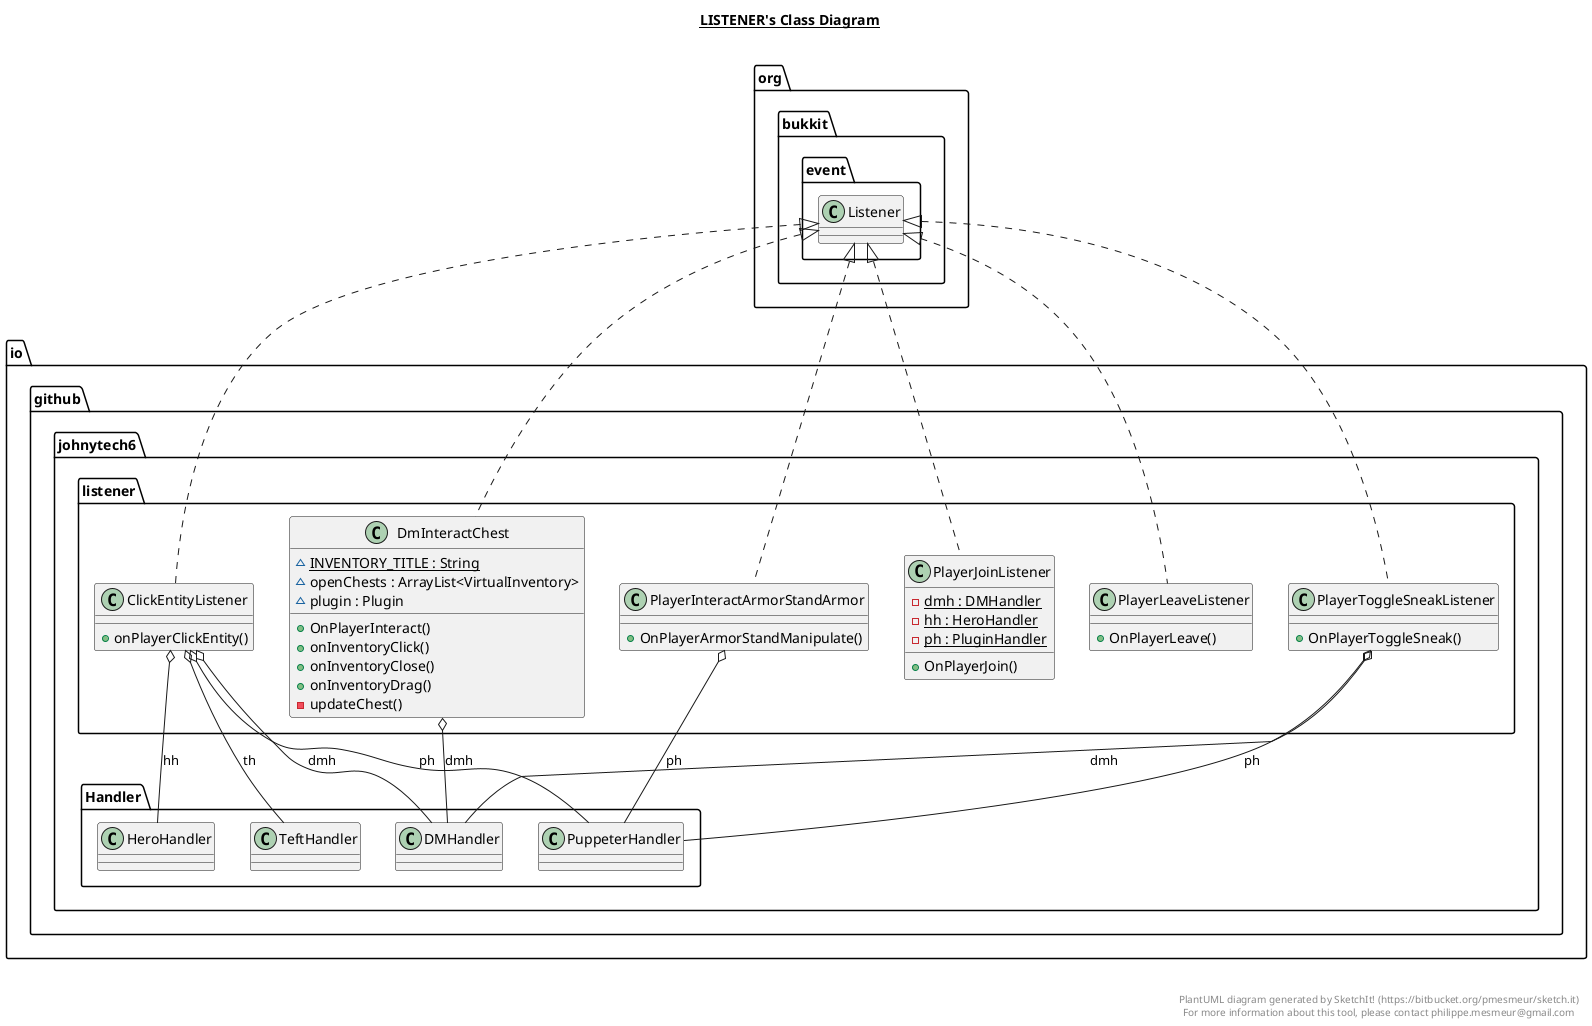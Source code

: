 @startuml

title __LISTENER's Class Diagram__\n

  namespace io.github.johnytech6 {
    namespace listener {
      class io.github.johnytech6.listener.ClickEntityListener {
          + onPlayerClickEntity()
      }
    }
  }
  

  namespace io.github.johnytech6 {
    namespace listener {
      class io.github.johnytech6.listener.DmInteractChest {
          {static} ~ INVENTORY_TITLE : String
          ~ openChests : ArrayList<VirtualInventory>
          ~ plugin : Plugin
          + OnPlayerInteract()
          + onInventoryClick()
          + onInventoryClose()
          + onInventoryDrag()
          - updateChest()
      }
    }
  }
  

  namespace io.github.johnytech6 {
    namespace listener {
      class io.github.johnytech6.listener.PlayerInteractArmorStandArmor {
          + OnPlayerArmorStandManipulate()
      }
    }
  }
  

  namespace io.github.johnytech6 {
    namespace listener {
      class io.github.johnytech6.listener.PlayerJoinListener {
          {static} - dmh : DMHandler
          {static} - hh : HeroHandler
          {static} - ph : PluginHandler
          + OnPlayerJoin()
      }
    }
  }
  

  namespace io.github.johnytech6 {
    namespace listener {
      class io.github.johnytech6.listener.PlayerLeaveListener {
          + OnPlayerLeave()
      }
    }
  }
  

  namespace io.github.johnytech6 {
    namespace listener {
      class io.github.johnytech6.listener.PlayerToggleSneakListener {
          + OnPlayerToggleSneak()
      }
    }
  }
  

  io.github.johnytech6.listener.ClickEntityListener .up.|> org.bukkit.event.Listener
  io.github.johnytech6.listener.ClickEntityListener o-- io.github.johnytech6.Handler.DMHandler : dmh
  io.github.johnytech6.listener.ClickEntityListener o-- io.github.johnytech6.Handler.HeroHandler : hh
  io.github.johnytech6.listener.ClickEntityListener o-- io.github.johnytech6.Handler.PuppeterHandler : ph
  io.github.johnytech6.listener.ClickEntityListener o-- io.github.johnytech6.Handler.TeftHandler : th
  io.github.johnytech6.listener.DmInteractChest .up.|> org.bukkit.event.Listener
  io.github.johnytech6.listener.DmInteractChest o-- io.github.johnytech6.Handler.DMHandler : dmh
  io.github.johnytech6.listener.PlayerInteractArmorStandArmor .up.|> org.bukkit.event.Listener
  io.github.johnytech6.listener.PlayerInteractArmorStandArmor o-- io.github.johnytech6.Handler.PuppeterHandler : ph
  io.github.johnytech6.listener.PlayerJoinListener .up.|> org.bukkit.event.Listener
  io.github.johnytech6.listener.PlayerLeaveListener .up.|> org.bukkit.event.Listener
  io.github.johnytech6.listener.PlayerToggleSneakListener .up.|> org.bukkit.event.Listener
  io.github.johnytech6.listener.PlayerToggleSneakListener o-- io.github.johnytech6.Handler.DMHandler : dmh
  io.github.johnytech6.listener.PlayerToggleSneakListener o-- io.github.johnytech6.Handler.PuppeterHandler : ph


right footer


PlantUML diagram generated by SketchIt! (https://bitbucket.org/pmesmeur/sketch.it)
For more information about this tool, please contact philippe.mesmeur@gmail.com
endfooter

@enduml
